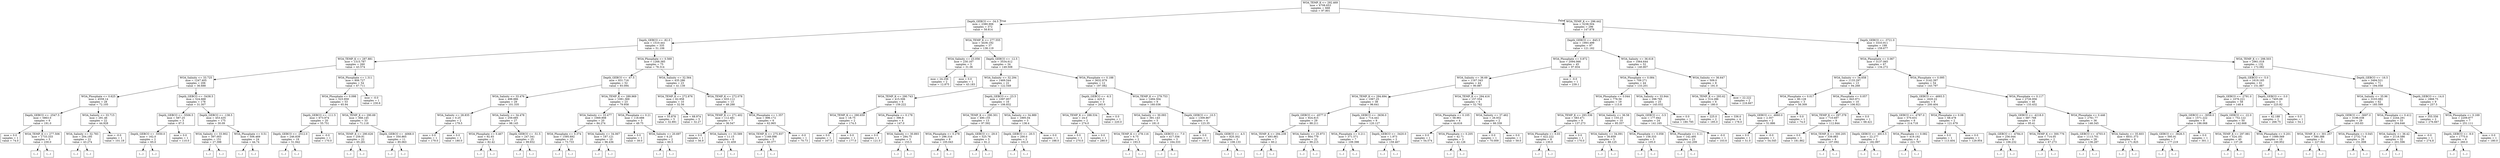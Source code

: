 digraph Tree {
node [shape=box] ;
0 [label="WOA_TEMP_K <= 292.469\nmse = 4708.653\nsamples = 668\nvalue = 97.801"] ;
1 [label="Depth_GEBCO <= -34.5\nmse = 2380.906\nsamples = 372\nvalue = 58.814"] ;
0 -> 1 [labeldistance=2.5, labelangle=45, headlabel="True"] ;
2 [label="Depth_GEBCO <= -82.0\nmse = 1510.441\nsamples = 335\nvalue = 51.106"] ;
1 -> 2 ;
3 [label="WOA_TEMP_K <= 287.881\nmse = 1315.787\nsamples = 260\nvalue = 43.574"] ;
2 -> 3 ;
4 [label="WOA_Salinity <= 33.725\nmse = 1247.405\nsamples = 206\nvalue = 36.688"] ;
3 -> 4 ;
5 [label="WOA_Phosphate <= 0.625\nmse = 4559.14\nsamples = 28\nvalue = 72.105"] ;
4 -> 5 ;
6 [label="Depth_GEBCO <= -2547.5\nmse = 5863.0\nsamples = 6\nvalue = 191.0"] ;
5 -> 6 ;
7 [label="mse = 0.0\nsamples = 1\nvalue = 74.0"] ;
6 -> 7 ;
8 [label="WOA_TEMP_K <= 277.506\nmse = 1733.333\nsamples = 5\nvalue = 230.0"] ;
6 -> 8 ;
9 [label="(...)"] ;
8 -> 9 ;
10 [label="(...)"] ;
8 -> 10 ;
11 [label="WOA_Salinity <= 33.715\nmse = 291.46\nsamples = 22\nvalue = 44.928"] ;
5 -> 11 ;
12 [label="WOA_Salinity <= 32.783\nmse = 204.195\nsamples = 21\nvalue = 43.274"] ;
11 -> 12 ;
13 [label="(...)"] ;
12 -> 13 ;
16 [label="(...)"] ;
12 -> 16 ;
47 [label="mse = -0.0\nsamples = 1\nvalue = 101.19"] ;
11 -> 47 ;
48 [label="Depth_GEBCO <= -5438.5\nmse = 524.668\nsamples = 178\nvalue = 31.307"] ;
4 -> 48 ;
49 [label="Depth_GEBCO <= -5506.5\nmse = 587.25\nsamples = 3\nvalue = 87.5"] ;
48 -> 49 ;
50 [label="Depth_GEBCO <= -5550.0\nmse = 162.0\nsamples = 2\nvalue = 65.0"] ;
49 -> 50 ;
51 [label="(...)"] ;
50 -> 51 ;
52 [label="(...)"] ;
50 -> 52 ;
53 [label="mse = 0.0\nsamples = 1\nvalue = 110.0"] ;
49 -> 53 ;
54 [label="Depth_GEBCO <= -138.5\nmse = 453.435\nsamples = 175\nvalue = 30.09"] ;
48 -> 54 ;
55 [label="WOA_Salinity <= 33.902\nmse = 397.003\nsamples = 151\nvalue = 27.398"] ;
54 -> 55 ;
56 [label="(...)"] ;
55 -> 56 ;
123 [label="(...)"] ;
55 -> 123 ;
282 [label="WOA_Phosphate <= 0.51\nmse = 506.469\nsamples = 24\nvalue = 44.74"] ;
54 -> 282 ;
283 [label="(...)"] ;
282 -> 283 ;
308 [label="(...)"] ;
282 -> 308 ;
325 [label="WOA_Phosphate <= 1.311\nmse = 806.727\nsamples = 54\nvalue = 67.711"] ;
3 -> 325 ;
326 [label="WOA_Phosphate <= 0.098\nmse = 523.959\nsamples = 53\nvalue = 65.94"] ;
325 -> 326 ;
327 [label="Depth_GEBCO <= -111.5\nmse = 673.974\nsamples = 20\nvalue = 55.751"] ;
326 -> 327 ;
328 [label="Depth_GEBCO <= -2512.0\nmse = 246.839\nsamples = 19\nvalue = 51.942"] ;
327 -> 328 ;
329 [label="(...)"] ;
328 -> 329 ;
358 [label="(...)"] ;
328 -> 358 ;
363 [label="mse = -0.0\nsamples = 1\nvalue = 170.0"] ;
327 -> 363 ;
364 [label="WOA_TEMP_K <= 290.69\nmse = 368.145\nsamples = 33\nvalue = 71.118"] ;
326 -> 364 ;
365 [label="WOA_TEMP_K <= 290.626\nmse = 259.91\nsamples = 22\nvalue = 65.281"] ;
364 -> 365 ;
366 [label="(...)"] ;
365 -> 366 ;
401 [label="(...)"] ;
365 -> 401 ;
402 [label="Depth_GEBCO <= -4068.0\nmse = 350.865\nsamples = 11\nvalue = 85.063"] ;
364 -> 402 ;
403 [label="(...)"] ;
402 -> 403 ;
416 [label="(...)"] ;
402 -> 416 ;
423 [label="mse = -0.0\nsamples = 1\nvalue = 230.6"] ;
325 -> 423 ;
424 [label="WOA_Phosphate <= 0.569\nmse = 1268.385\nsamples = 75\nvalue = 78.314"] ;
2 -> 424 ;
425 [label="Depth_GEBCO <= -47.5\nmse = 831.716\nsamples = 52\nvalue = 93.094"] ;
424 -> 425 ;
426 [label="WOA_Salinity <= 33.476\nmse = 498.886\nsamples = 29\nvalue = 101.335"] ;
425 -> 426 ;
427 [label="WOA_Salinity <= 28.835\nmse = 0.25\nsamples = 2\nvalue = 179.5"] ;
426 -> 427 ;
428 [label="mse = 0.0\nsamples = 1\nvalue = 179.0"] ;
427 -> 428 ;
429 [label="mse = 0.0\nsamples = 1\nvalue = 180.0"] ;
427 -> 429 ;
430 [label="WOA_Salinity <= 34.478\nmse = 259.685\nsamples = 27\nvalue = 98.145"] ;
426 -> 430 ;
431 [label="WOA_Phosphate <= 0.467\nmse = 92.93\nsamples = 2\nvalue = 82.42"] ;
430 -> 431 ;
432 [label="(...)"] ;
431 -> 432 ;
433 [label="(...)"] ;
431 -> 433 ;
434 [label="Depth_GEBCO <= -51.5\nmse = 247.341\nsamples = 25\nvalue = 99.932"] ;
430 -> 434 ;
435 [label="(...)"] ;
434 -> 435 ;
438 [label="(...)"] ;
434 -> 438 ;
457 [label="WOA_TEMP_K <= 289.969\nmse = 1081.369\nsamples = 23\nvalue = 79.958"] ;
425 -> 457 ;
458 [label="WOA_Salinity <= 33.477\nmse = 1069.908\nsamples = 20\nvalue = 84.274"] ;
457 -> 458 ;
459 [label="WOA_Phosphate <= 0.374\nmse = 1595.692\nsamples = 10\nvalue = 73.733"] ;
458 -> 459 ;
460 [label="(...)"] ;
459 -> 460 ;
461 [label="(...)"] ;
459 -> 461 ;
462 [label="WOA_Salinity <= 34.067\nmse = 187.121\nsamples = 10\nvalue = 96.436"] ;
458 -> 462 ;
463 [label="(...)"] ;
462 -> 463 ;
468 [label="(...)"] ;
462 -> 468 ;
481 [label="WOA_Phosphate <= 0.21\nmse = 118.688\nsamples = 3\nvalue = 49.75"] ;
457 -> 481 ;
482 [label="mse = 0.0\nsamples = 1\nvalue = 39.0"] ;
481 -> 482 ;
483 [label="WOA_Salinity <= 20.697\nmse = 6.25\nsamples = 2\nvalue = 60.5"] ;
481 -> 483 ;
484 [label="(...)"] ;
483 -> 484 ;
485 [label="(...)"] ;
483 -> 485 ;
486 [label="WOA_Salinity <= 32.564\nmse = 435.286\nsamples = 23\nvalue = 41.139"] ;
424 -> 486 ;
487 [label="WOA_TEMP_K <= 272.876\nmse = 62.958\nsamples = 10\nvalue = 32.56"] ;
486 -> 487 ;
488 [label="mse = 55.878\nsamples = 5\nvalue = 32.891"] ;
487 -> 488 ;
489 [label="mse = 68.974\nsamples = 5\nvalue = 32.27"] ;
487 -> 489 ;
490 [label="WOA_TEMP_K <= 272.078\nmse = 633.112\nsamples = 13\nvalue = 48.288"] ;
486 -> 490 ;
491 [label="WOA_TEMP_K <= 271.402\nmse = 112.481\nsamples = 7\nvalue = 36.547"] ;
490 -> 491 ;
492 [label="mse = 0.0\nsamples = 1\nvalue = 56.9"] ;
491 -> 492 ;
493 [label="WOA_Salinity <= 33.589\nmse = 11.15\nsamples = 6\nvalue = 31.459"] ;
491 -> 493 ;
494 [label="(...)"] ;
493 -> 494 ;
497 [label="(...)"] ;
493 -> 497 ;
500 [label="WOA_Phosphate <= 1.357\nmse = 896.172\nsamples = 6\nvalue = 62.965"] ;
490 -> 500 ;
501 [label="WOA_TEMP_K <= 275.937\nmse = 1168.098\nsamples = 5\nvalue = 60.377"] ;
500 -> 501 ;
502 [label="(...)"] ;
501 -> 502 ;
503 [label="(...)"] ;
501 -> 503 ;
504 [label="mse = -0.0\nsamples = 1\nvalue = 70.73"] ;
500 -> 504 ;
505 [label="WOA_TEMP_K <= 277.555\nmse = 4436.192\nsamples = 37\nvalue = 138.119"] ;
1 -> 505 ;
506 [label="WOA_Salinity <= 23.056\nmse = 230.167\nsamples = 3\nvalue = 31.06"] ;
505 -> 506 ;
507 [label="mse = 24.256\nsamples = 2\nvalue = 12.875"] ;
506 -> 507 ;
508 [label="mse = 0.0\nsamples = 1\nvalue = 43.183"] ;
506 -> 508 ;
509 [label="Depth_GEBCO <= -12.5\nmse = 3534.612\nsamples = 34\nvalue = 149.508"] ;
505 -> 509 ;
510 [label="WOA_Salinity <= 32.294\nmse = 1469.544\nsamples = 22\nvalue = 122.549"] ;
509 -> 510 ;
511 [label="WOA_TEMP_K <= 290.743\nmse = 415.506\nsamples = 6\nvalue = 159.222"] ;
510 -> 511 ;
512 [label="WOA_TEMP_K <= 290.659\nmse = 18.75\nsamples = 2\nvalue = 174.5"] ;
511 -> 512 ;
513 [label="mse = 0.0\nsamples = 1\nvalue = 167.0"] ;
512 -> 513 ;
514 [label="mse = 0.0\nsamples = 1\nvalue = 177.0"] ;
512 -> 514 ;
515 [label="WOA_Phosphate <= 0.178\nmse = 396.8\nsamples = 4\nvalue = 147.0"] ;
511 -> 515 ;
516 [label="mse = 0.0\nsamples = 1\nvalue = 121.0"] ;
515 -> 516 ;
517 [label="WOA_Salinity <= 30.893\nmse = 284.75\nsamples = 3\nvalue = 153.5"] ;
515 -> 517 ;
518 [label="(...)"] ;
517 -> 518 ;
521 [label="(...)"] ;
517 -> 521 ;
522 [label="Depth_GEBCO <= -23.5\nmse = 1097.857\nsamples = 16\nvalue = 106.832"] ;
510 -> 522 ;
523 [label="WOA_TEMP_K <= 290.301\nmse = 490.155\nsamples = 13\nvalue = 97.592"] ;
522 -> 523 ;
524 [label="WOA_Phosphate <= 0.278\nmse = 296.316\nsamples = 8\nvalue = 105.043"] ;
523 -> 524 ;
525 [label="(...)"] ;
524 -> 525 ;
532 [label="(...)"] ;
524 -> 532 ;
539 [label="Depth_GEBCO <= -29.0\nmse = 525.76\nsamples = 5\nvalue = 81.2"] ;
523 -> 539 ;
540 [label="(...)"] ;
539 -> 540 ;
541 [label="(...)"] ;
539 -> 541 ;
544 [label="WOA_Salinity <= 34.989\nmse = 1895.04\nsamples = 3\nvalue = 136.4"] ;
522 -> 544 ;
545 [label="Depth_GEBCO <= -20.5\nmse = 200.0\nsamples = 2\nvalue = 102.0"] ;
544 -> 545 ;
546 [label="(...)"] ;
545 -> 546 ;
547 [label="(...)"] ;
545 -> 547 ;
548 [label="mse = 0.0\nsamples = 1\nvalue = 188.0"] ;
544 -> 548 ;
549 [label="WOA_Phosphate <= 0.188\nmse = 3632.979\nsamples = 12\nvalue = 197.082"] ;
509 -> 549 ;
550 [label="Depth_GEBCO <= -6.5\nmse = 425.0\nsamples = 3\nvalue = 265.0"] ;
549 -> 550 ;
551 [label="WOA_TEMP_K <= 288.534\nmse = 24.0\nsamples = 2\nvalue = 274.0"] ;
550 -> 551 ;
552 [label="mse = 0.0\nsamples = 1\nvalue = 270.0"] ;
551 -> 552 ;
553 [label="mse = 0.0\nsamples = 1\nvalue = 280.0"] ;
551 -> 553 ;
554 [label="mse = 0.0\nsamples = 1\nvalue = 220.0"] ;
550 -> 554 ;
555 [label="WOA_TEMP_K <= 279.753\nmse = 1494.304\nsamples = 9\nvalue = 160.036"] ;
549 -> 555 ;
556 [label="WOA_Salinity <= 30.093\nmse = 391.143\nsamples = 5\nvalue = 181.0"] ;
555 -> 556 ;
557 [label="WOA_TEMP_K <= 278.116\nmse = 6.75\nsamples = 2\nvalue = 193.5"] ;
556 -> 557 ;
558 [label="(...)"] ;
557 -> 558 ;
559 [label="(...)"] ;
557 -> 559 ;
560 [label="Depth_GEBCO <= -7.0\nmse = 417.556\nsamples = 3\nvalue = 164.333"] ;
556 -> 560 ;
561 [label="(...)"] ;
560 -> 561 ;
564 [label="(...)"] ;
560 -> 564 ;
565 [label="Depth_GEBCO <= -10.5\nmse = 1309.867\nsamples = 4\nvalue = 123.35"] ;
555 -> 565 ;
566 [label="mse = 0.0\nsamples = 1\nvalue = 169.0"] ;
565 -> 566 ;
567 [label="Depth_GEBCO <= -4.5\nmse = 820.302\nsamples = 3\nvalue = 108.133"] ;
565 -> 567 ;
568 [label="(...)"] ;
567 -> 568 ;
571 [label="(...)"] ;
567 -> 571 ;
572 [label="WOA_TEMP_K <= 296.442\nmse = 3238.504\nsamples = 296\nvalue = 147.878"] ;
0 -> 572 [labeldistance=2.5, labelangle=-45, headlabel="False"] ;
573 [label="Depth_GEBCO <= -845.5\nmse = 1993.499\nsamples = 97\nvalue = 121.162"] ;
572 -> 573 ;
574 [label="WOA_Phosphate <= 0.872\nmse = 2094.066\nsamples = 45\nvalue = 97.834"] ;
573 -> 574 ;
575 [label="WOA_Salinity <= 36.69\nmse = 1167.343\nsamples = 44\nvalue = 90.887"] ;
574 -> 575 ;
576 [label="WOA_TEMP_K <= 294.694\nmse = 1067.25\nsamples = 38\nvalue = 96.641"] ;
575 -> 576 ;
577 [label="Depth_GEBCO <= -4577.0\nmse = 924.815\nsamples = 29\nvalue = 88.211"] ;
576 -> 577 ;
578 [label="WOA_TEMP_K <= 294.239\nmse = 493.861\nsamples = 7\nvalue = 60.2"] ;
577 -> 578 ;
579 [label="(...)"] ;
578 -> 579 ;
590 [label="(...)"] ;
578 -> 590 ;
591 [label="WOA_Salinity <= 25.973\nmse = 664.779\nsamples = 22\nvalue = 99.215"] ;
577 -> 591 ;
592 [label="(...)"] ;
591 -> 592 ;
593 [label="(...)"] ;
591 -> 593 ;
626 [label="Depth_GEBCO <= -3636.0\nmse = 714.441\nsamples = 9\nvalue = 120.127"] ;
576 -> 626 ;
627 [label="WOA_Phosphate <= 0.211\nmse = 371.571\nsamples = 7\nvalue = 109.398"] ;
626 -> 627 ;
628 [label="(...)"] ;
627 -> 628 ;
635 [label="(...)"] ;
627 -> 635 ;
640 [label="Depth_GEBCO <= -3420.0\nmse = 1.973\nsamples = 2\nvalue = 159.467"] ;
626 -> 640 ;
641 [label="(...)"] ;
640 -> 641 ;
642 [label="(...)"] ;
640 -> 642 ;
643 [label="WOA_TEMP_K <= 294.416\nmse = 157.554\nsamples = 6\nvalue = 52.762"] ;
575 -> 643 ;
644 [label="WOA_Phosphate <= 0.105\nmse = 58.961\nsamples = 4\nvalue = 44.616"] ;
643 -> 644 ;
645 [label="mse = 0.0\nsamples = 1\nvalue = 54.574"] ;
644 -> 645 ;
646 [label="WOA_Phosphate <= 0.205\nmse = 42.71\nsamples = 3\nvalue = 42.126"] ;
644 -> 646 ;
647 [label="(...)"] ;
646 -> 647 ;
648 [label="(...)"] ;
646 -> 648 ;
651 [label="WOA_Salinity <= 37.462\nmse = 26.932\nsamples = 2\nvalue = 66.339"] ;
643 -> 651 ;
652 [label="mse = 0.0\nsamples = 1\nvalue = 70.009"] ;
651 -> 652 ;
653 [label="mse = 0.0\nsamples = 1\nvalue = 59.0"] ;
651 -> 653 ;
654 [label="mse = -0.0\nsamples = 1\nvalue = 239.1"] ;
574 -> 654 ;
655 [label="WOA_Salinity <= 36.618\nmse = 1064.644\nsamples = 52\nvalue = 140.807"] ;
573 -> 655 ;
656 [label="WOA_Phosphate <= 0.084\nmse = 709.271\nsamples = 44\nvalue = 133.201"] ;
655 -> 656 ;
657 [label="WOA_Phosphate <= 0.044\nmse = 776.56\nsamples = 19\nvalue = 113.8"] ;
656 -> 657 ;
658 [label="WOA_TEMP_K <= 293.536\nmse = 583.471\nsamples = 9\nvalue = 137.273"] ;
657 -> 658 ;
659 [label="WOA_Phosphate <= 0.03\nmse = 422.222\nsamples = 8\nvalue = 130.0"] ;
658 -> 659 ;
660 [label="(...)"] ;
659 -> 660 ;
661 [label="(...)"] ;
659 -> 661 ;
662 [label="mse = 0.0\nsamples = 1\nvalue = 170.0"] ;
658 -> 662 ;
663 [label="WOA_Salinity <= 36.58\nmse = 155.23\nsamples = 10\nvalue = 95.357"] ;
657 -> 663 ;
664 [label="WOA_Salinity <= 34.091\nmse = 30.859\nsamples = 5\nvalue = 88.125"] ;
663 -> 664 ;
665 [label="(...)"] ;
664 -> 665 ;
666 [label="(...)"] ;
664 -> 666 ;
671 [label="WOA_Phosphate <= 0.058\nmse = 158.333\nsamples = 5\nvalue = 105.0"] ;
663 -> 671 ;
672 [label="(...)"] ;
671 -> 672 ;
675 [label="(...)"] ;
671 -> 675 ;
676 [label="WOA_Salinity <= 33.944\nmse = 298.765\nsamples = 25\nvalue = 145.032"] ;
656 -> 676 ;
677 [label="Depth_GEBCO <= -3.5\nmse = 177.842\nsamples = 24\nvalue = 141.165"] ;
676 -> 677 ;
678 [label="WOA_Phosphate <= 0.11\nmse = 142.495\nsamples = 23\nvalue = 142.209"] ;
677 -> 678 ;
679 [label="(...)"] ;
678 -> 679 ;
686 [label="(...)"] ;
678 -> 686 ;
703 [label="mse = -0.0\nsamples = 1\nvalue = 103.6"] ;
677 -> 703 ;
704 [label="mse = 0.0\nsamples = 1\nvalue = 180.795"] ;
676 -> 704 ;
705 [label="WOA_Salinity <= 36.647\nmse = 509.0\nsamples = 8\nvalue = 191.0"] ;
655 -> 705 ;
706 [label="WOA_TEMP_K <= 293.62\nmse = 314.286\nsamples = 6\nvalue = 180.0"] ;
705 -> 706 ;
707 [label="mse = 225.0\nsamples = 2\nvalue = 185.0"] ;
706 -> 707 ;
708 [label="mse = 336.0\nsamples = 4\nvalue = 178.0"] ;
706 -> 708 ;
709 [label="mse = 22.222\nsamples = 2\nvalue = 216.667"] ;
705 -> 709 ;
710 [label="Depth_GEBCO <= -3721.0\nmse = 3333.911\nsamples = 199\nvalue = 159.677"] ;
572 -> 710 ;
711 [label="WOA_Phosphate <= 0.067\nmse = 3137.065\nsamples = 67\nvalue = 134.272"] ;
710 -> 711 ;
712 [label="WOA_Salinity <= 34.658\nmse = 1133.297\nsamples = 13\nvalue = 94.268"] ;
711 -> 712 ;
713 [label="WOA_Phosphate <= 0.017\nmse = 80.128\nsamples = 3\nvalue = 56.309"] ;
712 -> 713 ;
714 [label="Depth_GEBCO <= -4660.0\nmse = 2.357\nsamples = 2\nvalue = 51.886"] ;
713 -> 714 ;
715 [label="mse = 0.0\nsamples = 1\nvalue = 51.0"] ;
714 -> 715 ;
716 [label="mse = -0.0\nsamples = 1\nvalue = 54.545"] ;
714 -> 716 ;
717 [label="mse = 0.0\nsamples = 1\nvalue = 74.0"] ;
713 -> 717 ;
718 [label="WOA_Phosphate <= 0.057\nmse = 843.971\nsamples = 10\nvalue = 106.921"] ;
712 -> 718 ;
719 [label="WOA_TEMP_K <= 297.378\nmse = 710.697\nsamples = 9\nvalue = 112.844"] ;
718 -> 719 ;
720 [label="mse = 0.0\nsamples = 1\nvalue = 181.862"] ;
719 -> 720 ;
721 [label="WOA_TEMP_K <= 300.205\nmse = 339.883\nsamples = 8\nvalue = 107.092"] ;
719 -> 721 ;
722 [label="(...)"] ;
721 -> 722 ;
729 [label="(...)"] ;
721 -> 729 ;
734 [label="mse = 0.0\nsamples = 1\nvalue = 68.421"] ;
718 -> 734 ;
735 [label="WOA_Phosphate <= 0.095\nmse = 3142.397\nsamples = 54\nvalue = 143.797"] ;
711 -> 735 ;
736 [label="Depth_GEBCO <= -4693.5\nmse = 1620.22\nsamples = 8\nvalue = 200.404"] ;
735 -> 736 ;
737 [label="Depth_GEBCO <= -4787.0\nmse = 570.631\nsamples = 6\nvalue = 214.718"] ;
736 -> 737 ;
738 [label="Depth_GEBCO <= -4913.5\nmse = 22.277\nsamples = 2\nvalue = 182.997"] ;
737 -> 738 ;
739 [label="(...)"] ;
738 -> 739 ;
740 [label="(...)"] ;
738 -> 740 ;
741 [label="WOA_Phosphate <= 0.082\nmse = 419.192\nsamples = 4\nvalue = 221.767"] ;
737 -> 741 ;
742 [label="(...)"] ;
741 -> 742 ;
743 [label="(...)"] ;
741 -> 743 ;
744 [label="WOA_Phosphate <= 0.08\nmse = 68.478\nsamples = 2\nvalue = 121.679"] ;
736 -> 744 ;
745 [label="mse = 0.0\nsamples = 1\nvalue = 113.404"] ;
744 -> 745 ;
746 [label="mse = 0.0\nsamples = 1\nvalue = 129.954"] ;
744 -> 746 ;
747 [label="WOA_Phosphate <= 0.117\nmse = 2726.956\nsamples = 46\nvalue = 133.432"] ;
735 -> 747 ;
748 [label="Depth_GEBCO <= -4218.0\nmse = 687.768\nsamples = 10\nvalue = 95.41"] ;
747 -> 748 ;
749 [label="Depth_GEBCO <= -4784.0\nmse = 256.044\nsamples = 8\nvalue = 106.232"] ;
748 -> 749 ;
750 [label="(...)"] ;
749 -> 750 ;
761 [label="(...)"] ;
749 -> 761 ;
764 [label="WOA_TEMP_K <= 300.776\nmse = 714.05\nsamples = 2\nvalue = 67.273"] ;
748 -> 764 ;
765 [label="(...)"] ;
764 -> 765 ;
766 [label="(...)"] ;
764 -> 766 ;
767 [label="WOA_Phosphate <= 0.446\nmse = 2761.77\nsamples = 36\nvalue = 146.345"] ;
747 -> 767 ;
768 [label="Depth_GEBCO <= -4703.0\nmse = 1113.701\nsamples = 28\nvalue = 136.287"] ;
767 -> 768 ;
769 [label="(...)"] ;
768 -> 769 ;
792 [label="(...)"] ;
768 -> 792 ;
823 [label="WOA_Salinity <= 35.603\nmse = 6031.373\nsamples = 8\nvalue = 171.825"] ;
767 -> 823 ;
824 [label="(...)"] ;
823 -> 824 ;
835 [label="(...)"] ;
823 -> 835 ;
838 [label="WOA_TEMP_K <= 298.503\nmse = 2961.018\nsamples = 132\nvalue = 172.082"] ;
710 -> 838 ;
839 [label="Depth_GEBCO <= -5.0\nmse = 1619.165\nsamples = 61\nvalue = 151.887"] ;
838 -> 839 ;
840 [label="Depth_GEBCO <= -2791.0\nmse = 1076.221\nsamples = 58\nvalue = 148.4"] ;
839 -> 840 ;
841 [label="Depth_GEBCO <= -3058.0\nmse = 1571.222\nsamples = 8\nvalue = 186.068"] ;
840 -> 841 ;
842 [label="Depth_GEBCO <= -3626.5\nmse = 595.91\nsamples = 7\nvalue = 177.219"] ;
841 -> 842 ;
843 [label="(...)"] ;
842 -> 843 ;
844 [label="(...)"] ;
842 -> 844 ;
855 [label="mse = 0.0\nsamples = 1\nvalue = 301.1"] ;
841 -> 855 ;
856 [label="Depth_GEBCO <= -22.0\nmse = 752.122\nsamples = 50\nvalue = 142.668"] ;
840 -> 856 ;
857 [label="WOA_TEMP_K <= 297.981\nmse = 524.181\nsamples = 40\nvalue = 137.26"] ;
856 -> 857 ;
858 [label="(...)"] ;
857 -> 858 ;
897 [label="(...)"] ;
857 -> 897 ;
914 [label="WOA_Phosphate <= 0.201\nmse = 1089.569\nsamples = 10\nvalue = 160.952"] ;
856 -> 914 ;
915 [label="(...)"] ;
914 -> 915 ;
922 [label="(...)"] ;
914 -> 922 ;
925 [label="Depth_GEBCO <= -3.0\nmse = 7405.69\nsamples = 3\nvalue = 225.82"] ;
839 -> 925 ;
926 [label="mse = 42.188\nsamples = 2\nvalue = 268.75"] ;
925 -> 926 ;
927 [label="mse = 0.0\nsamples = 1\nvalue = 54.1"] ;
925 -> 927 ;
928 [label="Depth_GEBCO <= -16.5\nmse = 3494.521\nsamples = 71\nvalue = 194.058"] ;
838 -> 928 ;
929 [label="WOA_Salinity <= 35.96\nmse = 3103.082\nsamples = 62\nvalue = 185.599"] ;
928 -> 929 ;
930 [label="Depth_GEBCO <= -3697.0\nmse = 3196.038\nsamples = 29\nvalue = 163.83"] ;
929 -> 930 ;
931 [label="WOA_TEMP_K <= 301.257\nmse = 580.388\nsamples = 3\nvalue = 227.941"] ;
930 -> 931 ;
932 [label="(...)"] ;
931 -> 932 ;
933 [label="(...)"] ;
931 -> 933 ;
934 [label="WOA_Phosphate <= 0.045\nmse = 2732.714\nsamples = 26\nvalue = 151.008"] ;
930 -> 934 ;
935 [label="(...)"] ;
934 -> 935 ;
940 [label="(...)"] ;
934 -> 940 ;
979 [label="WOA_Phosphate <= 0.412\nmse = 2244.291\nsamples = 33\nvalue = 204.646"] ;
929 -> 979 ;
980 [label="WOA_Salinity <= 36.42\nmse = 2118.586\nsamples = 32\nvalue = 201.596"] ;
979 -> 980 ;
981 [label="(...)"] ;
980 -> 981 ;
996 [label="(...)"] ;
980 -> 996 ;
1005 [label="mse = -0.0\nsamples = 1\nvalue = 274.8"] ;
979 -> 1005 ;
1006 [label="Depth_GEBCO <= -14.0\nmse = 1868.75\nsamples = 9\nvalue = 257.5"] ;
928 -> 1006 ;
1007 [label="mse = 355.556\nsamples = 2\nvalue = 276.667"] ;
1006 -> 1007 ;
1008 [label="WOA_Phosphate <= 0.169\nmse = 2209.877\nsamples = 7\nvalue = 251.111"] ;
1006 -> 1008 ;
1009 [label="Depth_GEBCO <= -9.0\nmse = 1775.0\nsamples = 6\nvalue = 260.0"] ;
1008 -> 1009 ;
1010 [label="(...)"] ;
1009 -> 1010 ;
1011 [label="(...)"] ;
1009 -> 1011 ;
1016 [label="mse = 0.0\nsamples = 1\nvalue = 180.0"] ;
1008 -> 1016 ;
}